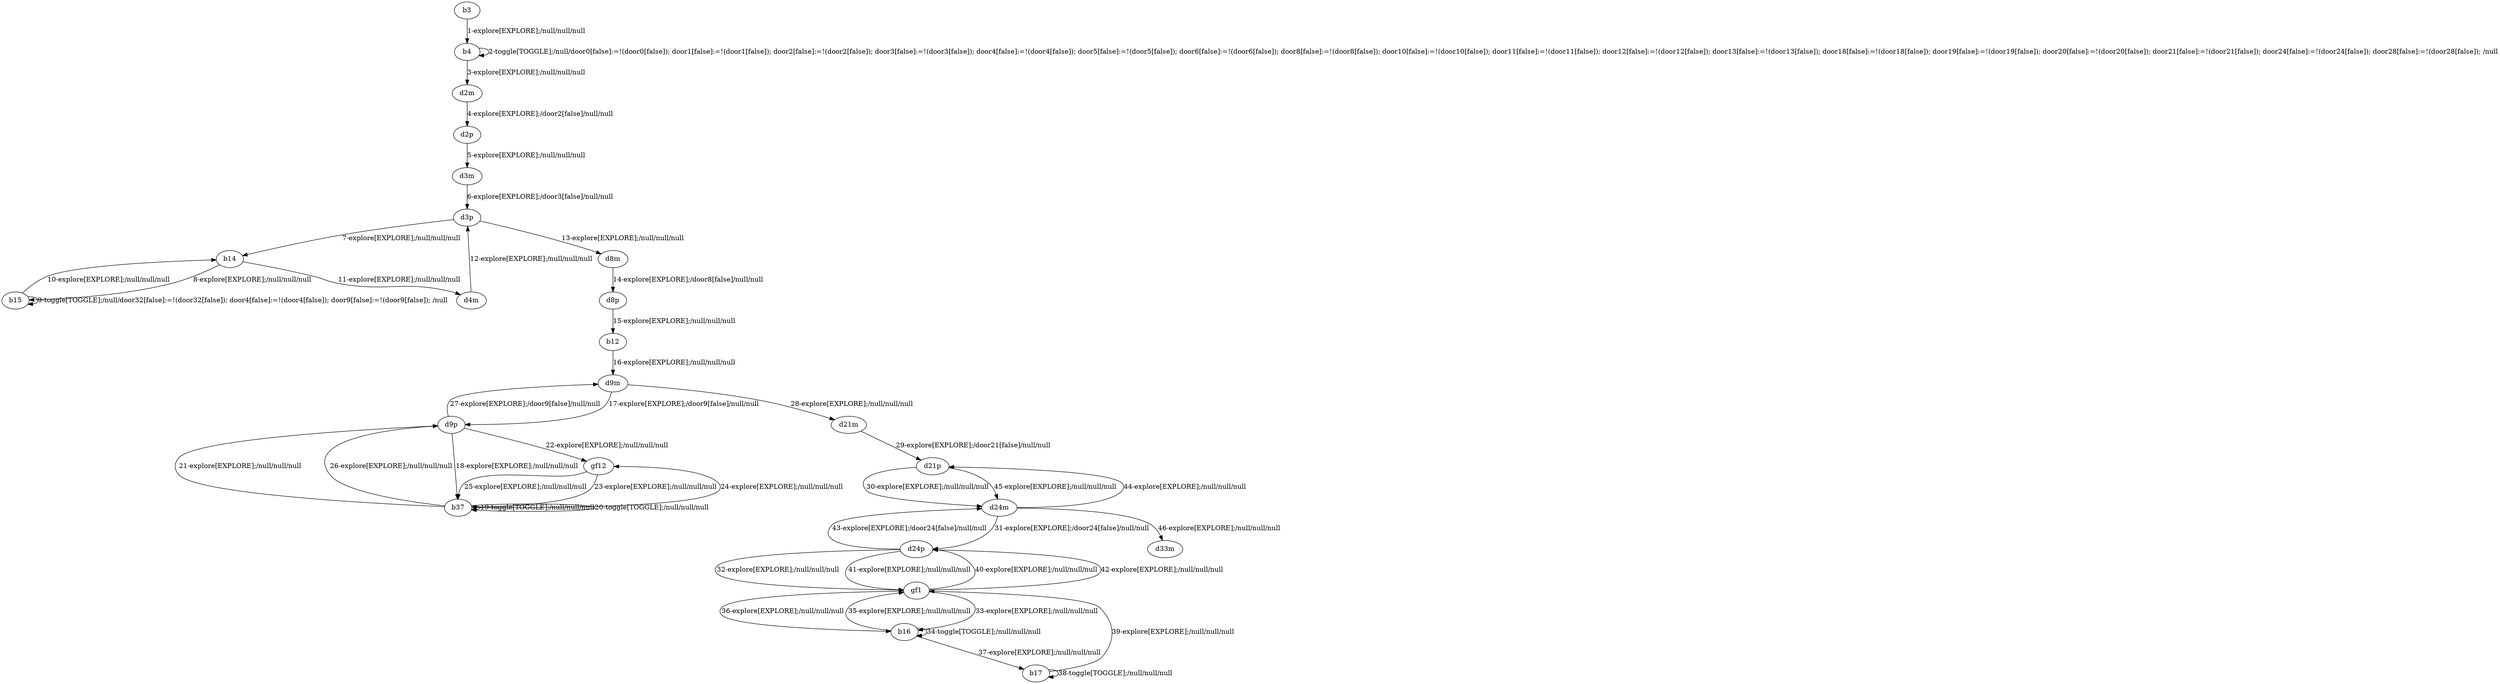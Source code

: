 # Total number of goals covered by this test: 10
# d9m --> d9p
# b37 --> d9p
# b37 --> b37
# b37 --> gf12
# gf12 --> b37
# d9p --> b37
# d9p --> gf12
# b16 --> b16
# d9p --> d9m
# b17 --> b17

digraph g {
"b3" -> "b4" [label = "1-explore[EXPLORE];/null/null/null"];
"b4" -> "b4" [label = "2-toggle[TOGGLE];/null/door0[false]:=!(door0[false]); door1[false]:=!(door1[false]); door2[false]:=!(door2[false]); door3[false]:=!(door3[false]); door4[false]:=!(door4[false]); door5[false]:=!(door5[false]); door6[false]:=!(door6[false]); door8[false]:=!(door8[false]); door10[false]:=!(door10[false]); door11[false]:=!(door11[false]); door12[false]:=!(door12[false]); door13[false]:=!(door13[false]); door18[false]:=!(door18[false]); door19[false]:=!(door19[false]); door20[false]:=!(door20[false]); door21[false]:=!(door21[false]); door24[false]:=!(door24[false]); door28[false]:=!(door28[false]); /null"];
"b4" -> "d2m" [label = "3-explore[EXPLORE];/null/null/null"];
"d2m" -> "d2p" [label = "4-explore[EXPLORE];/door2[false]/null/null"];
"d2p" -> "d3m" [label = "5-explore[EXPLORE];/null/null/null"];
"d3m" -> "d3p" [label = "6-explore[EXPLORE];/door3[false]/null/null"];
"d3p" -> "b14" [label = "7-explore[EXPLORE];/null/null/null"];
"b14" -> "b15" [label = "8-explore[EXPLORE];/null/null/null"];
"b15" -> "b15" [label = "9-toggle[TOGGLE];/null/door32[false]:=!(door32[false]); door4[false]:=!(door4[false]); door9[false]:=!(door9[false]); /null"];
"b15" -> "b14" [label = "10-explore[EXPLORE];/null/null/null"];
"b14" -> "d4m" [label = "11-explore[EXPLORE];/null/null/null"];
"d4m" -> "d3p" [label = "12-explore[EXPLORE];/null/null/null"];
"d3p" -> "d8m" [label = "13-explore[EXPLORE];/null/null/null"];
"d8m" -> "d8p" [label = "14-explore[EXPLORE];/door8[false]/null/null"];
"d8p" -> "b12" [label = "15-explore[EXPLORE];/null/null/null"];
"b12" -> "d9m" [label = "16-explore[EXPLORE];/null/null/null"];
"d9m" -> "d9p" [label = "17-explore[EXPLORE];/door9[false]/null/null"];
"d9p" -> "b37" [label = "18-explore[EXPLORE];/null/null/null"];
"b37" -> "b37" [label = "19-toggle[TOGGLE];/null/null/null"];
"b37" -> "b37" [label = "20-toggle[TOGGLE];/null/null/null"];
"b37" -> "d9p" [label = "21-explore[EXPLORE];/null/null/null"];
"d9p" -> "gf12" [label = "22-explore[EXPLORE];/null/null/null"];
"gf12" -> "b37" [label = "23-explore[EXPLORE];/null/null/null"];
"b37" -> "gf12" [label = "24-explore[EXPLORE];/null/null/null"];
"gf12" -> "b37" [label = "25-explore[EXPLORE];/null/null/null"];
"b37" -> "d9p" [label = "26-explore[EXPLORE];/null/null/null"];
"d9p" -> "d9m" [label = "27-explore[EXPLORE];/door9[false]/null/null"];
"d9m" -> "d21m" [label = "28-explore[EXPLORE];/null/null/null"];
"d21m" -> "d21p" [label = "29-explore[EXPLORE];/door21[false]/null/null"];
"d21p" -> "d24m" [label = "30-explore[EXPLORE];/null/null/null"];
"d24m" -> "d24p" [label = "31-explore[EXPLORE];/door24[false]/null/null"];
"d24p" -> "gf1" [label = "32-explore[EXPLORE];/null/null/null"];
"gf1" -> "b16" [label = "33-explore[EXPLORE];/null/null/null"];
"b16" -> "b16" [label = "34-toggle[TOGGLE];/null/null/null"];
"b16" -> "gf1" [label = "35-explore[EXPLORE];/null/null/null"];
"gf1" -> "b16" [label = "36-explore[EXPLORE];/null/null/null"];
"b16" -> "b17" [label = "37-explore[EXPLORE];/null/null/null"];
"b17" -> "b17" [label = "38-toggle[TOGGLE];/null/null/null"];
"b17" -> "gf1" [label = "39-explore[EXPLORE];/null/null/null"];
"gf1" -> "d24p" [label = "40-explore[EXPLORE];/null/null/null"];
"d24p" -> "gf1" [label = "41-explore[EXPLORE];/null/null/null"];
"gf1" -> "d24p" [label = "42-explore[EXPLORE];/null/null/null"];
"d24p" -> "d24m" [label = "43-explore[EXPLORE];/door24[false]/null/null"];
"d24m" -> "d21p" [label = "44-explore[EXPLORE];/null/null/null"];
"d21p" -> "d24m" [label = "45-explore[EXPLORE];/null/null/null"];
"d24m" -> "d33m" [label = "46-explore[EXPLORE];/null/null/null"];
}